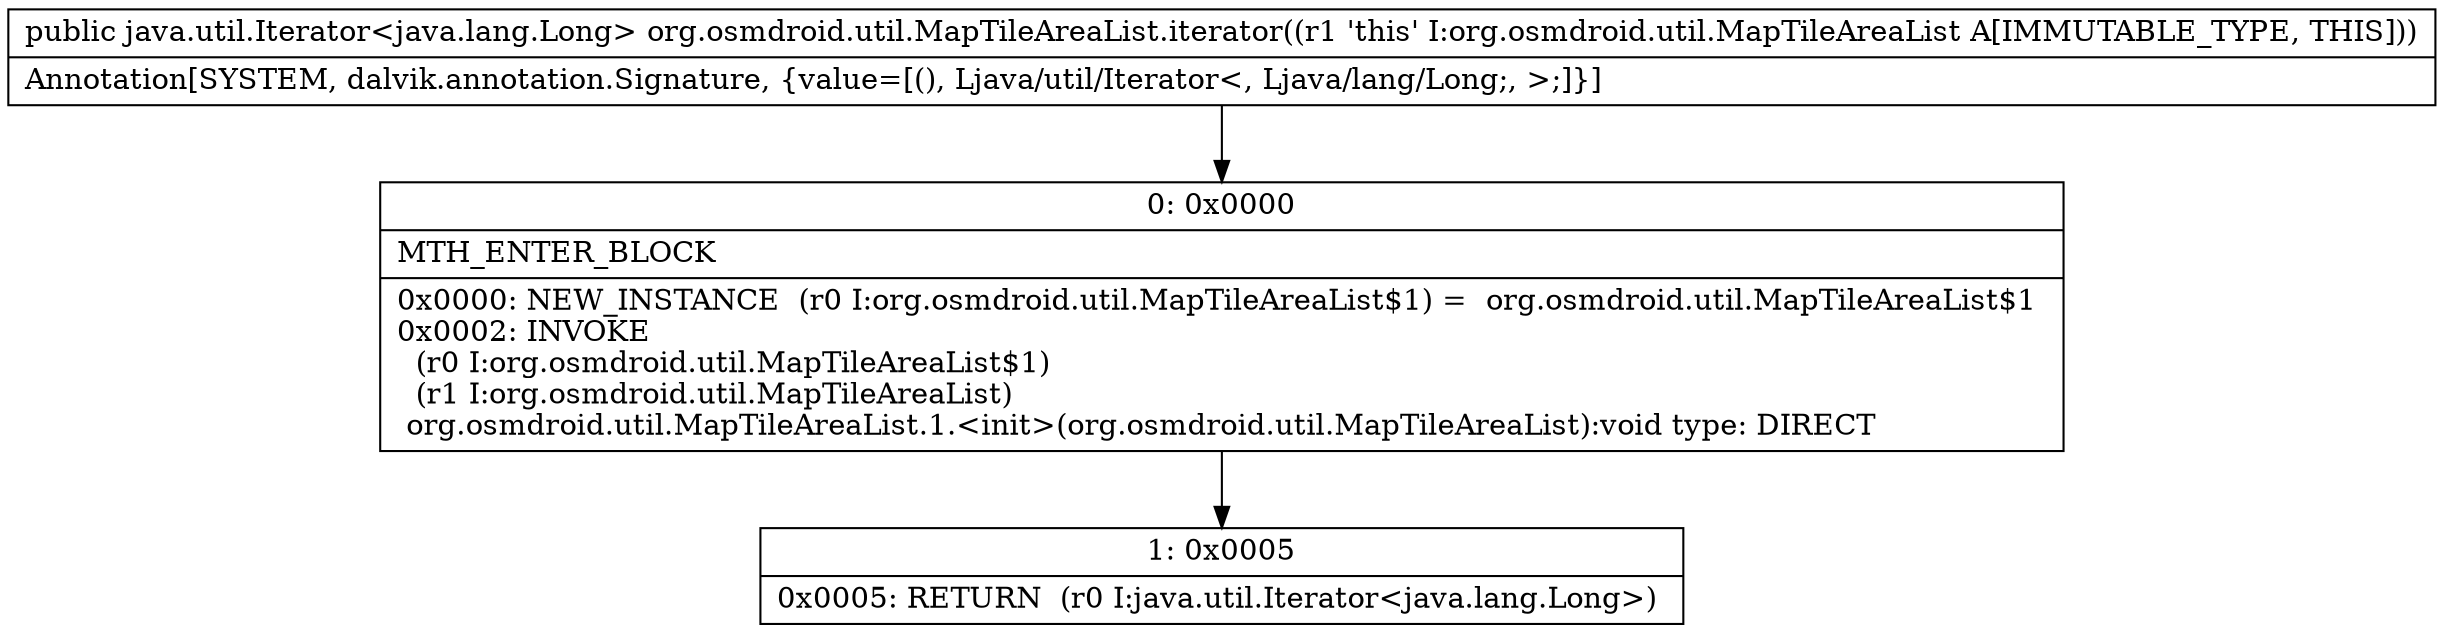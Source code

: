 digraph "CFG fororg.osmdroid.util.MapTileAreaList.iterator()Ljava\/util\/Iterator;" {
Node_0 [shape=record,label="{0\:\ 0x0000|MTH_ENTER_BLOCK\l|0x0000: NEW_INSTANCE  (r0 I:org.osmdroid.util.MapTileAreaList$1) =  org.osmdroid.util.MapTileAreaList$1 \l0x0002: INVOKE  \l  (r0 I:org.osmdroid.util.MapTileAreaList$1)\l  (r1 I:org.osmdroid.util.MapTileAreaList)\l org.osmdroid.util.MapTileAreaList.1.\<init\>(org.osmdroid.util.MapTileAreaList):void type: DIRECT \l}"];
Node_1 [shape=record,label="{1\:\ 0x0005|0x0005: RETURN  (r0 I:java.util.Iterator\<java.lang.Long\>) \l}"];
MethodNode[shape=record,label="{public java.util.Iterator\<java.lang.Long\> org.osmdroid.util.MapTileAreaList.iterator((r1 'this' I:org.osmdroid.util.MapTileAreaList A[IMMUTABLE_TYPE, THIS]))  | Annotation[SYSTEM, dalvik.annotation.Signature, \{value=[(), Ljava\/util\/Iterator\<, Ljava\/lang\/Long;, \>;]\}]\l}"];
MethodNode -> Node_0;
Node_0 -> Node_1;
}

